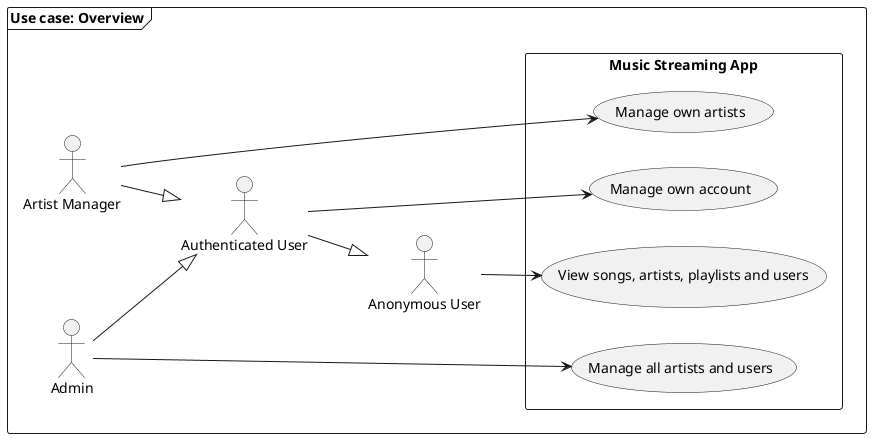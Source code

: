 @startuml

skinparam packageStyle frame
package "Use case: Overview"  {
    left to right direction

    :Anonymous User: as Anon
    :Authenticated User: as Auth
    :Artist Manager: as AM

    rectangle "Music Streaming App" {
        usecase "View songs, artists, playlists and users" as UC1
        usecase "Manage own account" as UC2
        usecase "Manage own artists" as UC3
        usecase "Manage all artists and users" as UC4
    }

    Anon --> UC1

    Auth --|> Anon
    Auth --> UC2

    Admin --|> Auth
    Admin --> UC4

    AM --|> Auth
    AM --> UC3
}

@enduml